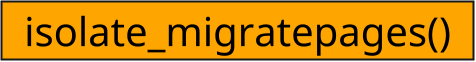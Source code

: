 @startuml
scale 1/5

skinparam Component {
    Style rectangle
    FontSize 200
    BorderThickness 10
    BackgroundColor Orange
}

[  isolate_migratepages()  ]
@enduml
